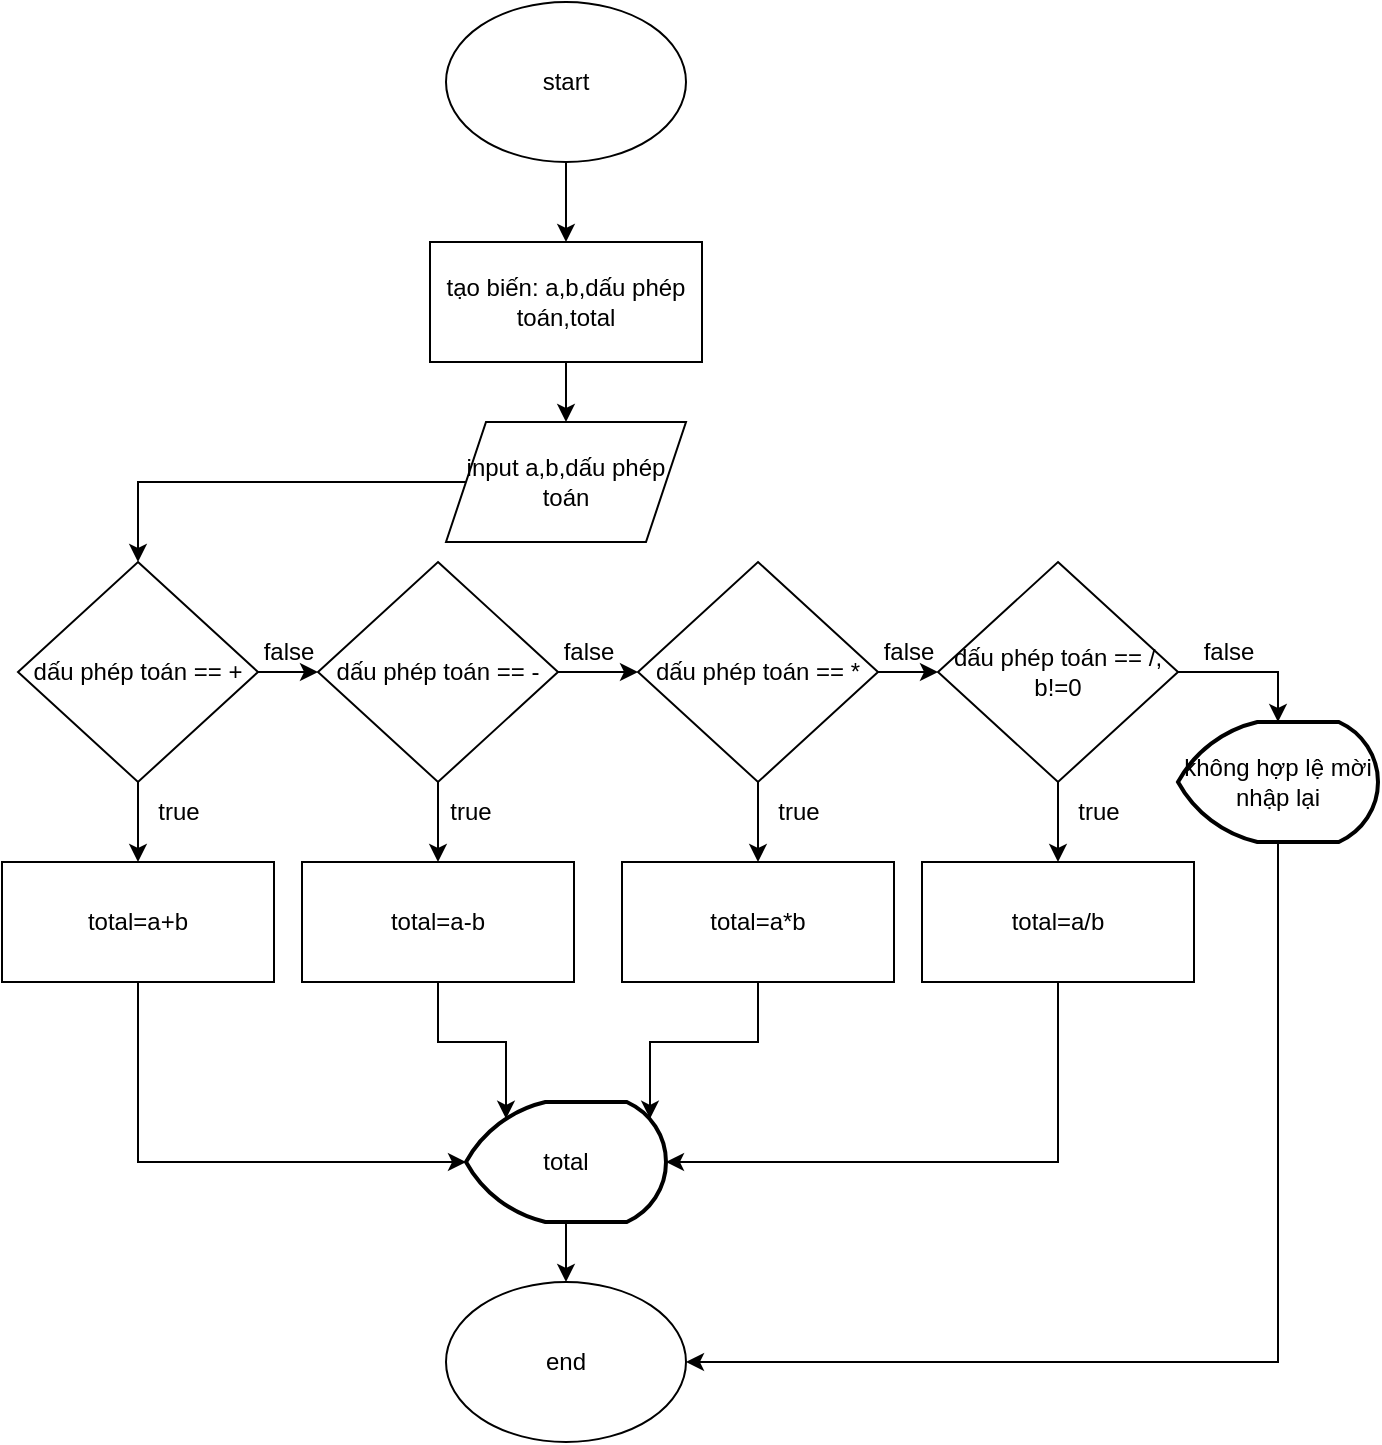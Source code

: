 <mxfile version="25.0.2">
  <diagram id="C5RBs43oDa-KdzZeNtuy" name="Page-1">
    <mxGraphModel dx="1050" dy="717" grid="1" gridSize="10" guides="1" tooltips="1" connect="1" arrows="1" fold="1" page="1" pageScale="1" pageWidth="827" pageHeight="1169" math="0" shadow="0">
      <root>
        <mxCell id="WIyWlLk6GJQsqaUBKTNV-0" />
        <mxCell id="WIyWlLk6GJQsqaUBKTNV-1" parent="WIyWlLk6GJQsqaUBKTNV-0" />
        <mxCell id="haDAru7enVvrQFFQN8Qg-3" style="edgeStyle=orthogonalEdgeStyle;rounded=0;orthogonalLoop=1;jettySize=auto;html=1;exitX=0.5;exitY=1;exitDx=0;exitDy=0;entryX=0.5;entryY=0;entryDx=0;entryDy=0;" edge="1" parent="WIyWlLk6GJQsqaUBKTNV-1" source="haDAru7enVvrQFFQN8Qg-0" target="haDAru7enVvrQFFQN8Qg-2">
          <mxGeometry relative="1" as="geometry" />
        </mxCell>
        <mxCell id="haDAru7enVvrQFFQN8Qg-0" value="start" style="ellipse;whiteSpace=wrap;html=1;" vertex="1" parent="WIyWlLk6GJQsqaUBKTNV-1">
          <mxGeometry x="354" y="40" width="120" height="80" as="geometry" />
        </mxCell>
        <mxCell id="haDAru7enVvrQFFQN8Qg-1" value="end" style="ellipse;whiteSpace=wrap;html=1;" vertex="1" parent="WIyWlLk6GJQsqaUBKTNV-1">
          <mxGeometry x="354" y="680" width="120" height="80" as="geometry" />
        </mxCell>
        <mxCell id="haDAru7enVvrQFFQN8Qg-5" value="" style="edgeStyle=orthogonalEdgeStyle;rounded=0;orthogonalLoop=1;jettySize=auto;html=1;" edge="1" parent="WIyWlLk6GJQsqaUBKTNV-1" source="haDAru7enVvrQFFQN8Qg-2">
          <mxGeometry relative="1" as="geometry">
            <mxPoint x="414" y="250" as="targetPoint" />
          </mxGeometry>
        </mxCell>
        <mxCell id="haDAru7enVvrQFFQN8Qg-2" value="tạo biến: a,b,dấu phép toán,total" style="rounded=0;whiteSpace=wrap;html=1;" vertex="1" parent="WIyWlLk6GJQsqaUBKTNV-1">
          <mxGeometry x="346" y="160" width="136" height="60" as="geometry" />
        </mxCell>
        <mxCell id="haDAru7enVvrQFFQN8Qg-23" style="edgeStyle=orthogonalEdgeStyle;rounded=0;orthogonalLoop=1;jettySize=auto;html=1;exitX=0;exitY=0.5;exitDx=0;exitDy=0;entryX=0.5;entryY=0;entryDx=0;entryDy=0;" edge="1" parent="WIyWlLk6GJQsqaUBKTNV-1" source="haDAru7enVvrQFFQN8Qg-18" target="haDAru7enVvrQFFQN8Qg-19">
          <mxGeometry relative="1" as="geometry" />
        </mxCell>
        <mxCell id="haDAru7enVvrQFFQN8Qg-18" value="input a,b,dấu phép toán" style="shape=parallelogram;perimeter=parallelogramPerimeter;whiteSpace=wrap;html=1;fixedSize=1;" vertex="1" parent="WIyWlLk6GJQsqaUBKTNV-1">
          <mxGeometry x="354" y="250" width="120" height="60" as="geometry" />
        </mxCell>
        <mxCell id="haDAru7enVvrQFFQN8Qg-27" value="" style="edgeStyle=orthogonalEdgeStyle;rounded=0;orthogonalLoop=1;jettySize=auto;html=1;" edge="1" parent="WIyWlLk6GJQsqaUBKTNV-1" source="haDAru7enVvrQFFQN8Qg-19" target="haDAru7enVvrQFFQN8Qg-24">
          <mxGeometry relative="1" as="geometry" />
        </mxCell>
        <mxCell id="haDAru7enVvrQFFQN8Qg-37" value="" style="edgeStyle=orthogonalEdgeStyle;rounded=0;orthogonalLoop=1;jettySize=auto;html=1;" edge="1" parent="WIyWlLk6GJQsqaUBKTNV-1" source="haDAru7enVvrQFFQN8Qg-19" target="haDAru7enVvrQFFQN8Qg-36">
          <mxGeometry relative="1" as="geometry" />
        </mxCell>
        <mxCell id="haDAru7enVvrQFFQN8Qg-19" value="dấu phép toán == +" style="rhombus;whiteSpace=wrap;html=1;" vertex="1" parent="WIyWlLk6GJQsqaUBKTNV-1">
          <mxGeometry x="140" y="320" width="120" height="110" as="geometry" />
        </mxCell>
        <mxCell id="haDAru7enVvrQFFQN8Qg-28" value="" style="edgeStyle=orthogonalEdgeStyle;rounded=0;orthogonalLoop=1;jettySize=auto;html=1;" edge="1" parent="WIyWlLk6GJQsqaUBKTNV-1" source="haDAru7enVvrQFFQN8Qg-24" target="haDAru7enVvrQFFQN8Qg-25">
          <mxGeometry relative="1" as="geometry" />
        </mxCell>
        <mxCell id="haDAru7enVvrQFFQN8Qg-41" value="" style="edgeStyle=orthogonalEdgeStyle;rounded=0;orthogonalLoop=1;jettySize=auto;html=1;" edge="1" parent="WIyWlLk6GJQsqaUBKTNV-1" source="haDAru7enVvrQFFQN8Qg-24" target="haDAru7enVvrQFFQN8Qg-38">
          <mxGeometry relative="1" as="geometry" />
        </mxCell>
        <mxCell id="haDAru7enVvrQFFQN8Qg-24" value="dấu phép toán == -" style="rhombus;whiteSpace=wrap;html=1;" vertex="1" parent="WIyWlLk6GJQsqaUBKTNV-1">
          <mxGeometry x="290" y="320" width="120" height="110" as="geometry" />
        </mxCell>
        <mxCell id="haDAru7enVvrQFFQN8Qg-29" value="" style="edgeStyle=orthogonalEdgeStyle;rounded=0;orthogonalLoop=1;jettySize=auto;html=1;" edge="1" parent="WIyWlLk6GJQsqaUBKTNV-1" source="haDAru7enVvrQFFQN8Qg-25" target="haDAru7enVvrQFFQN8Qg-26">
          <mxGeometry relative="1" as="geometry" />
        </mxCell>
        <mxCell id="haDAru7enVvrQFFQN8Qg-42" value="" style="edgeStyle=orthogonalEdgeStyle;rounded=0;orthogonalLoop=1;jettySize=auto;html=1;" edge="1" parent="WIyWlLk6GJQsqaUBKTNV-1" source="haDAru7enVvrQFFQN8Qg-25" target="haDAru7enVvrQFFQN8Qg-39">
          <mxGeometry relative="1" as="geometry" />
        </mxCell>
        <mxCell id="haDAru7enVvrQFFQN8Qg-25" value="dấu phép toán == *" style="rhombus;whiteSpace=wrap;html=1;" vertex="1" parent="WIyWlLk6GJQsqaUBKTNV-1">
          <mxGeometry x="450" y="320" width="120" height="110" as="geometry" />
        </mxCell>
        <mxCell id="haDAru7enVvrQFFQN8Qg-43" value="" style="edgeStyle=orthogonalEdgeStyle;rounded=0;orthogonalLoop=1;jettySize=auto;html=1;" edge="1" parent="WIyWlLk6GJQsqaUBKTNV-1" source="haDAru7enVvrQFFQN8Qg-26" target="haDAru7enVvrQFFQN8Qg-40">
          <mxGeometry relative="1" as="geometry" />
        </mxCell>
        <mxCell id="haDAru7enVvrQFFQN8Qg-26" value="dấu phép toán == /, b!=0" style="rhombus;whiteSpace=wrap;html=1;" vertex="1" parent="WIyWlLk6GJQsqaUBKTNV-1">
          <mxGeometry x="600" y="320" width="120" height="110" as="geometry" />
        </mxCell>
        <mxCell id="haDAru7enVvrQFFQN8Qg-31" value="false" style="text;html=1;align=center;verticalAlign=middle;resizable=0;points=[];autosize=1;strokeColor=none;fillColor=none;" vertex="1" parent="WIyWlLk6GJQsqaUBKTNV-1">
          <mxGeometry x="560" y="350" width="50" height="30" as="geometry" />
        </mxCell>
        <mxCell id="haDAru7enVvrQFFQN8Qg-32" value="false" style="text;html=1;align=center;verticalAlign=middle;resizable=0;points=[];autosize=1;strokeColor=none;fillColor=none;" vertex="1" parent="WIyWlLk6GJQsqaUBKTNV-1">
          <mxGeometry x="400" y="350" width="50" height="30" as="geometry" />
        </mxCell>
        <mxCell id="haDAru7enVvrQFFQN8Qg-33" value="false" style="text;html=1;align=center;verticalAlign=middle;resizable=0;points=[];autosize=1;strokeColor=none;fillColor=none;" vertex="1" parent="WIyWlLk6GJQsqaUBKTNV-1">
          <mxGeometry x="250" y="350" width="50" height="30" as="geometry" />
        </mxCell>
        <mxCell id="haDAru7enVvrQFFQN8Qg-35" value="true" style="text;html=1;align=center;verticalAlign=middle;resizable=0;points=[];autosize=1;strokeColor=none;fillColor=none;" vertex="1" parent="WIyWlLk6GJQsqaUBKTNV-1">
          <mxGeometry x="660" y="430" width="40" height="30" as="geometry" />
        </mxCell>
        <mxCell id="haDAru7enVvrQFFQN8Qg-36" value="total=a+b" style="rounded=0;whiteSpace=wrap;html=1;" vertex="1" parent="WIyWlLk6GJQsqaUBKTNV-1">
          <mxGeometry x="132" y="470" width="136" height="60" as="geometry" />
        </mxCell>
        <mxCell id="haDAru7enVvrQFFQN8Qg-38" value="total=a-b" style="rounded=0;whiteSpace=wrap;html=1;" vertex="1" parent="WIyWlLk6GJQsqaUBKTNV-1">
          <mxGeometry x="282" y="470" width="136" height="60" as="geometry" />
        </mxCell>
        <mxCell id="haDAru7enVvrQFFQN8Qg-39" value="total=a*b" style="rounded=0;whiteSpace=wrap;html=1;" vertex="1" parent="WIyWlLk6GJQsqaUBKTNV-1">
          <mxGeometry x="442" y="470" width="136" height="60" as="geometry" />
        </mxCell>
        <mxCell id="haDAru7enVvrQFFQN8Qg-40" value="total=a/b" style="rounded=0;whiteSpace=wrap;html=1;" vertex="1" parent="WIyWlLk6GJQsqaUBKTNV-1">
          <mxGeometry x="592" y="470" width="136" height="60" as="geometry" />
        </mxCell>
        <mxCell id="haDAru7enVvrQFFQN8Qg-44" value="true" style="text;html=1;align=center;verticalAlign=middle;resizable=0;points=[];autosize=1;strokeColor=none;fillColor=none;" vertex="1" parent="WIyWlLk6GJQsqaUBKTNV-1">
          <mxGeometry x="200" y="430" width="40" height="30" as="geometry" />
        </mxCell>
        <mxCell id="haDAru7enVvrQFFQN8Qg-45" value="true" style="text;html=1;align=center;verticalAlign=middle;resizable=0;points=[];autosize=1;strokeColor=none;fillColor=none;" vertex="1" parent="WIyWlLk6GJQsqaUBKTNV-1">
          <mxGeometry x="346" y="430" width="40" height="30" as="geometry" />
        </mxCell>
        <mxCell id="haDAru7enVvrQFFQN8Qg-46" value="true" style="text;html=1;align=center;verticalAlign=middle;resizable=0;points=[];autosize=1;strokeColor=none;fillColor=none;" vertex="1" parent="WIyWlLk6GJQsqaUBKTNV-1">
          <mxGeometry x="510" y="430" width="40" height="30" as="geometry" />
        </mxCell>
        <mxCell id="haDAru7enVvrQFFQN8Qg-47" value="false" style="text;html=1;align=center;verticalAlign=middle;resizable=0;points=[];autosize=1;strokeColor=none;fillColor=none;" vertex="1" parent="WIyWlLk6GJQsqaUBKTNV-1">
          <mxGeometry x="720" y="350" width="50" height="30" as="geometry" />
        </mxCell>
        <mxCell id="haDAru7enVvrQFFQN8Qg-53" style="edgeStyle=orthogonalEdgeStyle;rounded=0;orthogonalLoop=1;jettySize=auto;html=1;exitX=0.5;exitY=1;exitDx=0;exitDy=0;exitPerimeter=0;entryX=1;entryY=0.5;entryDx=0;entryDy=0;" edge="1" parent="WIyWlLk6GJQsqaUBKTNV-1" source="haDAru7enVvrQFFQN8Qg-48" target="haDAru7enVvrQFFQN8Qg-1">
          <mxGeometry relative="1" as="geometry" />
        </mxCell>
        <mxCell id="haDAru7enVvrQFFQN8Qg-48" value="không hợp lệ mời nhập lại" style="strokeWidth=2;html=1;shape=mxgraph.flowchart.display;whiteSpace=wrap;" vertex="1" parent="WIyWlLk6GJQsqaUBKTNV-1">
          <mxGeometry x="720" y="400" width="100" height="60" as="geometry" />
        </mxCell>
        <mxCell id="haDAru7enVvrQFFQN8Qg-52" style="edgeStyle=orthogonalEdgeStyle;rounded=0;orthogonalLoop=1;jettySize=auto;html=1;exitX=1;exitY=0.5;exitDx=0;exitDy=0;entryX=0.5;entryY=0;entryDx=0;entryDy=0;entryPerimeter=0;" edge="1" parent="WIyWlLk6GJQsqaUBKTNV-1" source="haDAru7enVvrQFFQN8Qg-26" target="haDAru7enVvrQFFQN8Qg-48">
          <mxGeometry relative="1" as="geometry" />
        </mxCell>
        <mxCell id="haDAru7enVvrQFFQN8Qg-59" style="edgeStyle=orthogonalEdgeStyle;rounded=0;orthogonalLoop=1;jettySize=auto;html=1;exitX=0.5;exitY=1;exitDx=0;exitDy=0;exitPerimeter=0;entryX=0.5;entryY=0;entryDx=0;entryDy=0;" edge="1" parent="WIyWlLk6GJQsqaUBKTNV-1" source="haDAru7enVvrQFFQN8Qg-54" target="haDAru7enVvrQFFQN8Qg-1">
          <mxGeometry relative="1" as="geometry" />
        </mxCell>
        <mxCell id="haDAru7enVvrQFFQN8Qg-54" value="total" style="strokeWidth=2;html=1;shape=mxgraph.flowchart.display;whiteSpace=wrap;" vertex="1" parent="WIyWlLk6GJQsqaUBKTNV-1">
          <mxGeometry x="364" y="590" width="100" height="60" as="geometry" />
        </mxCell>
        <mxCell id="haDAru7enVvrQFFQN8Qg-55" style="edgeStyle=orthogonalEdgeStyle;rounded=0;orthogonalLoop=1;jettySize=auto;html=1;exitX=0.5;exitY=1;exitDx=0;exitDy=0;entryX=0;entryY=0.5;entryDx=0;entryDy=0;entryPerimeter=0;" edge="1" parent="WIyWlLk6GJQsqaUBKTNV-1" source="haDAru7enVvrQFFQN8Qg-36" target="haDAru7enVvrQFFQN8Qg-54">
          <mxGeometry relative="1" as="geometry" />
        </mxCell>
        <mxCell id="haDAru7enVvrQFFQN8Qg-56" style="edgeStyle=orthogonalEdgeStyle;rounded=0;orthogonalLoop=1;jettySize=auto;html=1;exitX=0.5;exitY=1;exitDx=0;exitDy=0;entryX=0.2;entryY=0.14;entryDx=0;entryDy=0;entryPerimeter=0;" edge="1" parent="WIyWlLk6GJQsqaUBKTNV-1" source="haDAru7enVvrQFFQN8Qg-38" target="haDAru7enVvrQFFQN8Qg-54">
          <mxGeometry relative="1" as="geometry" />
        </mxCell>
        <mxCell id="haDAru7enVvrQFFQN8Qg-57" style="edgeStyle=orthogonalEdgeStyle;rounded=0;orthogonalLoop=1;jettySize=auto;html=1;exitX=0.5;exitY=1;exitDx=0;exitDy=0;entryX=0.92;entryY=0.14;entryDx=0;entryDy=0;entryPerimeter=0;" edge="1" parent="WIyWlLk6GJQsqaUBKTNV-1" source="haDAru7enVvrQFFQN8Qg-39" target="haDAru7enVvrQFFQN8Qg-54">
          <mxGeometry relative="1" as="geometry" />
        </mxCell>
        <mxCell id="haDAru7enVvrQFFQN8Qg-58" style="edgeStyle=orthogonalEdgeStyle;rounded=0;orthogonalLoop=1;jettySize=auto;html=1;exitX=0.5;exitY=1;exitDx=0;exitDy=0;entryX=1;entryY=0.5;entryDx=0;entryDy=0;entryPerimeter=0;" edge="1" parent="WIyWlLk6GJQsqaUBKTNV-1" source="haDAru7enVvrQFFQN8Qg-40" target="haDAru7enVvrQFFQN8Qg-54">
          <mxGeometry relative="1" as="geometry" />
        </mxCell>
      </root>
    </mxGraphModel>
  </diagram>
</mxfile>
